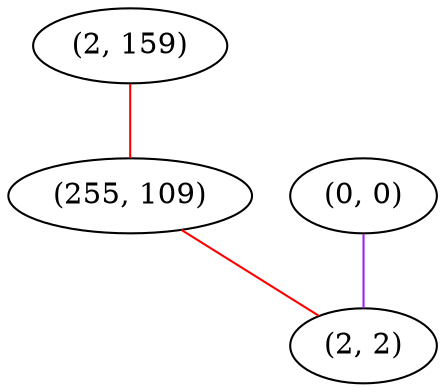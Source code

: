 graph "" {
"(2, 159)";
"(255, 109)";
"(0, 0)";
"(2, 2)";
"(2, 159)" -- "(255, 109)"  [color=red, key=0, weight=1];
"(255, 109)" -- "(2, 2)"  [color=red, key=0, weight=1];
"(0, 0)" -- "(2, 2)"  [color=purple, key=0, weight=4];
}
